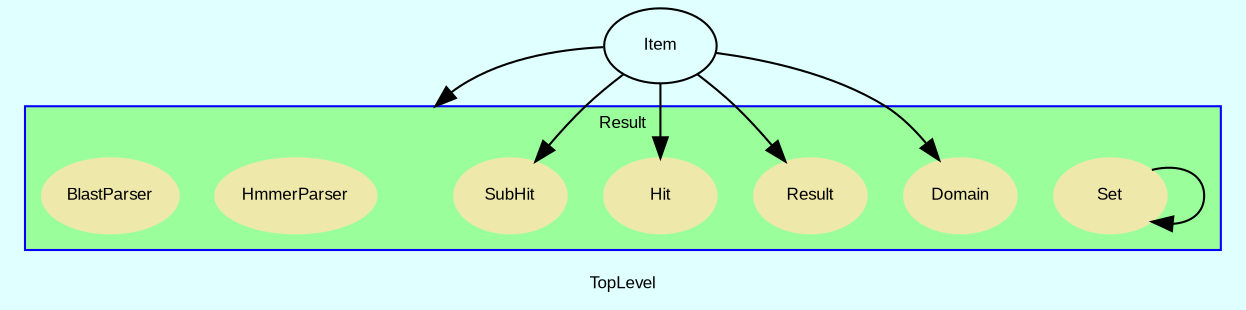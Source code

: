 digraph TopLevel {
    label = "TopLevel"
    compound = true
    fontname = Arial
    fontsize = 8
    bgcolor = lightcyan1
    node [
        color = black,
        fontname = Arial,
        fontsize = 8
    ]

    Result__Set -> Result__Set [

    ]

    Item [
        URL = "classes/Item.html",
        label = "Item"
    ]

    Item -> Result__Domain [

    ]

    Item -> Result__Result [

    ]

    Item -> Result__Hit [

    ]

    Item -> Result__SubHit [

    ]

    subgraph cluster_Result {
        label = "Result"
        fillcolor = palegreen1
        URL = "classes/Result.html"
        color = blue
        fontname = Arial
        style = filled
        Result [
            shape = plaintext,
            height = 0.01,
            width = 0.01,
            label = ""
        ]

        Result__HmmerParser [
            fontcolor = black,
            shape = ellipse,
            URL = "classes/Result/HmmerParser.html",
            color = palegoldenrod,
            style = filled,
            label = "HmmerParser"
        ]

        Result__BlastParser [
            fontcolor = black,
            shape = ellipse,
            URL = "classes/Result/BlastParser.html",
            color = palegoldenrod,
            style = filled,
            label = "BlastParser"
        ]

        Result__Set [
            fontcolor = black,
            shape = ellipse,
            URL = "classes/Result/Set.html",
            color = palegoldenrod,
            style = filled,
            label = "Set"
        ]

        Result__Domain [
            fontcolor = black,
            shape = ellipse,
            URL = "classes/Result/Domain.html",
            color = palegoldenrod,
            style = filled,
            label = "Domain"
        ]

        Result__Result [
            fontcolor = black,
            shape = ellipse,
            URL = "classes/Result/Result.html",
            color = palegoldenrod,
            style = filled,
            label = "Result"
        ]

        Result__Hit [
            fontcolor = black,
            shape = ellipse,
            URL = "classes/Result/Hit.html",
            color = palegoldenrod,
            style = filled,
            label = "Hit"
        ]

        Result__SubHit [
            fontcolor = black,
            shape = ellipse,
            URL = "classes/Result/SubHit.html",
            color = palegoldenrod,
            style = filled,
            label = "SubHit"
        ]

    }

    Item -> Result [
        lhead = cluster_Result
    ]

}

